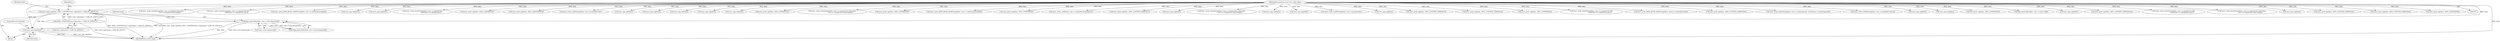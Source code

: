 digraph "1_samba_530d50a1abdcdf4d1775652d4c456c1274d83d8d_1@pointer" {
"1000162" [label="(Call,asn1_pop_tag(data))"];
"1000148" [label="(Call,ldap_push_filter(data, tree->u.list.elements[i]))"];
"1000119" [label="(Call,asn1_push_tag(data, ASN1_CONTEXT(tree->operation==LDB_OP_AND?0:1)))"];
"1000108" [label="(MethodParameterIn,struct asn1_data *data)"];
"1000121" [label="(Call,ASN1_CONTEXT(tree->operation==LDB_OP_AND?0:1))"];
"1000209" [label="(Call,asn1_write_OctetString(data, tree->u.equality.value.data,\n                                     tree->u.equality.value.length))"];
"1000493" [label="(Call,asn1_write_OctetString(data, tree->u.comparison.attr,\n                                     strlen(tree->u.comparison.attr)))"];
"1000116" [label="(Block,)"];
"1000294" [label="(Call,asn1_write_DATA_BLOB_LDAPString(data, tree->u.substring.chunks[i]))"];
"1000560" [label="(Call,asn1_pop_tag(data))"];
"1000464" [label="(Call,asn1_pop_tag(data))"];
"1000192" [label="(Call,asn1_write_OctetString(data, tree->u.equality.attr,\n                                     strlen(tree->u.equality.attr)))"];
"1000378" [label="(Call,asn1_push_tag(data, ASN1_CONTEXT(5)))"];
"1000254" [label="(Call,asn1_push_tag(data, ASN1_SEQUENCE(0)))"];
"1000575" [label="(Call,asn1_write_LDAPString(data, tree->u.extended.attr))"];
"1000372" [label="(Call,asn1_pop_tag(data))"];
"1000150" [label="(Call,tree->u.list.elements[i])"];
"1000584" [label="(Call,asn1_pop_tag(data))"];
"1000600" [label="(Call,asn1_pop_tag(data))"];
"1000184" [label="(Call,asn1_pop_tag(data))"];
"1000368" [label="(Call,asn1_pop_tag(data))"];
"1000166" [label="(Call,asn1_push_tag(data, ASN1_CONTEXT(2)))"];
"1000399" [label="(Call,asn1_write_OctetString(data, tree->u.comparison.value.data,\n                                     tree->u.comparison.value.length))"];
"1000164" [label="(ControlStructure,break;)"];
"1000119" [label="(Call,asn1_push_tag(data, ASN1_CONTEXT(tree->operation==LDB_OP_AND?0:1)))"];
"1000534" [label="(Call,asn1_push_tag(data, ASN1_CONTEXT(9)))"];
"1000120" [label="(Identifier,data)"];
"1000357" [label="(Call,asn1_write_DATA_BLOB_LDAPString(data, tree->u.substring.chunks[i]))"];
"1000162" [label="(Call,asn1_pop_tag(data))"];
"1000489" [label="(Call,asn1_push_tag(data, ASN1_CONTEXT(8)))"];
"1000606" [label="(Call,asn1_write_uint8(data, tree->u.extended.dnAttributes))"];
"1000547" [label="(Call,asn1_push_tag(data, ASN1_CONTEXT_SIMPLE(1)))"];
"1000108" [label="(MethodParameterIn,struct asn1_data *data)"];
"1000419" [label="(Call,asn1_pop_tag(data))"];
"1000510" [label="(Call,asn1_write_OctetString(data, tree->u.comparison.value.data,\n                                     tree->u.comparison.value.length))"];
"1000615" [label="(Call,asn1_pop_tag(data))"];
"1000229" [label="(Call,asn1_pop_tag(data))"];
"1000472" [label="(Call,asn1_write_LDAPString(data, tree->u.present.attr))"];
"1000374" [label="(Call,asn1_pop_tag(data))"];
"1000468" [label="(Call,asn1_push_tag(data, ASN1_CONTEXT_SIMPLE(7)))"];
"1000571" [label="(Call,asn1_push_tag(data, ASN1_CONTEXT_SIMPLE(2)))"];
"1000233" [label="(Call,asn1_push_tag(data, ASN1_CONTEXT(4)))"];
"1000382" [label="(Call,asn1_write_OctetString(data, tree->u.comparison.attr,\n                                     strlen(tree->u.comparison.attr)))"];
"1000590" [label="(Call,asn1_write_DATA_BLOB_LDAPString(data, &tree->u.extended.value))"];
"1000121" [label="(Call,ASN1_CONTEXT(tree->operation==LDB_OP_AND?0:1))"];
"1000290" [label="(Call,asn1_push_tag(data, ASN1_CONTEXT_SIMPLE(0)))"];
"1000237" [label="(Call,asn1_write_OctetString(data, tree->u.substring.attr, strlen(tree->u.substring.attr)))"];
"1000148" [label="(Call,ldap_push_filter(data, tree->u.list.elements[i]))"];
"1000551" [label="(Call,asn1_write_LDAPString(data, tree->u.extended.rule_id))"];
"1000163" [label="(Identifier,data)"];
"1000149" [label="(Identifier,data)"];
"1000530" [label="(Call,asn1_pop_tag(data))"];
"1000132" [label="(Identifier,i)"];
"1000617" [label="(Call,asn1_pop_tag(data))"];
"1000122" [label="(Call,tree->operation==LDB_OP_AND?0:1)"];
"1000188" [label="(Call,asn1_push_tag(data, ASN1_CONTEXT(3)))"];
"1000172" [label="(Call,ldap_push_filter(data, tree->u.isnot.child))"];
"1000305" [label="(Call,asn1_pop_tag(data))"];
"1000147" [label="(Call,!ldap_push_filter(data, tree->u.list.elements[i]))"];
"1000353" [label="(Call,asn1_push_tag(data, ASN1_CONTEXT_SIMPLE(ctx)))"];
"1000427" [label="(Call,asn1_write_OctetString(data, tree->u.comparison.attr,\n                                     strlen(tree->u.comparison.attr)))"];
"1000444" [label="(Call,asn1_write_OctetString(data, tree->u.comparison.value.data,\n                                     tree->u.comparison.value.length))"];
"1000481" [label="(Call,asn1_pop_tag(data))"];
"1000628" [label="(MethodReturn,static bool)"];
"1000586" [label="(Call,asn1_push_tag(data, ASN1_CONTEXT_SIMPLE(3)))"];
"1000602" [label="(Call,asn1_push_tag(data, ASN1_CONTEXT_SIMPLE(4)))"];
"1000423" [label="(Call,asn1_push_tag(data, ASN1_CONTEXT(6)))"];
"1000162" -> "1000116"  [label="AST: "];
"1000162" -> "1000163"  [label="CFG: "];
"1000163" -> "1000162"  [label="AST: "];
"1000164" -> "1000162"  [label="CFG: "];
"1000162" -> "1000628"  [label="DDG: data"];
"1000162" -> "1000628"  [label="DDG: asn1_pop_tag(data)"];
"1000148" -> "1000162"  [label="DDG: data"];
"1000119" -> "1000162"  [label="DDG: data"];
"1000108" -> "1000162"  [label="DDG: data"];
"1000148" -> "1000147"  [label="AST: "];
"1000148" -> "1000150"  [label="CFG: "];
"1000149" -> "1000148"  [label="AST: "];
"1000150" -> "1000148"  [label="AST: "];
"1000147" -> "1000148"  [label="CFG: "];
"1000148" -> "1000628"  [label="DDG: data"];
"1000148" -> "1000628"  [label="DDG: tree->u.list.elements[i]"];
"1000148" -> "1000147"  [label="DDG: data"];
"1000148" -> "1000147"  [label="DDG: tree->u.list.elements[i]"];
"1000119" -> "1000148"  [label="DDG: data"];
"1000108" -> "1000148"  [label="DDG: data"];
"1000119" -> "1000116"  [label="AST: "];
"1000119" -> "1000121"  [label="CFG: "];
"1000120" -> "1000119"  [label="AST: "];
"1000121" -> "1000119"  [label="AST: "];
"1000132" -> "1000119"  [label="CFG: "];
"1000119" -> "1000628"  [label="DDG: ASN1_CONTEXT(tree->operation==LDB_OP_AND?0:1)"];
"1000119" -> "1000628"  [label="DDG: asn1_push_tag(data, ASN1_CONTEXT(tree->operation==LDB_OP_AND?0:1))"];
"1000108" -> "1000119"  [label="DDG: data"];
"1000121" -> "1000119"  [label="DDG: tree->operation==LDB_OP_AND?0:1"];
"1000108" -> "1000107"  [label="AST: "];
"1000108" -> "1000628"  [label="DDG: data"];
"1000108" -> "1000166"  [label="DDG: data"];
"1000108" -> "1000172"  [label="DDG: data"];
"1000108" -> "1000184"  [label="DDG: data"];
"1000108" -> "1000188"  [label="DDG: data"];
"1000108" -> "1000192"  [label="DDG: data"];
"1000108" -> "1000209"  [label="DDG: data"];
"1000108" -> "1000229"  [label="DDG: data"];
"1000108" -> "1000233"  [label="DDG: data"];
"1000108" -> "1000237"  [label="DDG: data"];
"1000108" -> "1000254"  [label="DDG: data"];
"1000108" -> "1000290"  [label="DDG: data"];
"1000108" -> "1000294"  [label="DDG: data"];
"1000108" -> "1000305"  [label="DDG: data"];
"1000108" -> "1000353"  [label="DDG: data"];
"1000108" -> "1000357"  [label="DDG: data"];
"1000108" -> "1000368"  [label="DDG: data"];
"1000108" -> "1000372"  [label="DDG: data"];
"1000108" -> "1000374"  [label="DDG: data"];
"1000108" -> "1000378"  [label="DDG: data"];
"1000108" -> "1000382"  [label="DDG: data"];
"1000108" -> "1000399"  [label="DDG: data"];
"1000108" -> "1000419"  [label="DDG: data"];
"1000108" -> "1000423"  [label="DDG: data"];
"1000108" -> "1000427"  [label="DDG: data"];
"1000108" -> "1000444"  [label="DDG: data"];
"1000108" -> "1000464"  [label="DDG: data"];
"1000108" -> "1000468"  [label="DDG: data"];
"1000108" -> "1000472"  [label="DDG: data"];
"1000108" -> "1000481"  [label="DDG: data"];
"1000108" -> "1000489"  [label="DDG: data"];
"1000108" -> "1000493"  [label="DDG: data"];
"1000108" -> "1000510"  [label="DDG: data"];
"1000108" -> "1000530"  [label="DDG: data"];
"1000108" -> "1000534"  [label="DDG: data"];
"1000108" -> "1000547"  [label="DDG: data"];
"1000108" -> "1000551"  [label="DDG: data"];
"1000108" -> "1000560"  [label="DDG: data"];
"1000108" -> "1000571"  [label="DDG: data"];
"1000108" -> "1000575"  [label="DDG: data"];
"1000108" -> "1000584"  [label="DDG: data"];
"1000108" -> "1000586"  [label="DDG: data"];
"1000108" -> "1000590"  [label="DDG: data"];
"1000108" -> "1000600"  [label="DDG: data"];
"1000108" -> "1000602"  [label="DDG: data"];
"1000108" -> "1000606"  [label="DDG: data"];
"1000108" -> "1000615"  [label="DDG: data"];
"1000108" -> "1000617"  [label="DDG: data"];
"1000121" -> "1000122"  [label="CFG: "];
"1000122" -> "1000121"  [label="AST: "];
"1000121" -> "1000628"  [label="DDG: tree->operation==LDB_OP_AND?0:1"];
}
